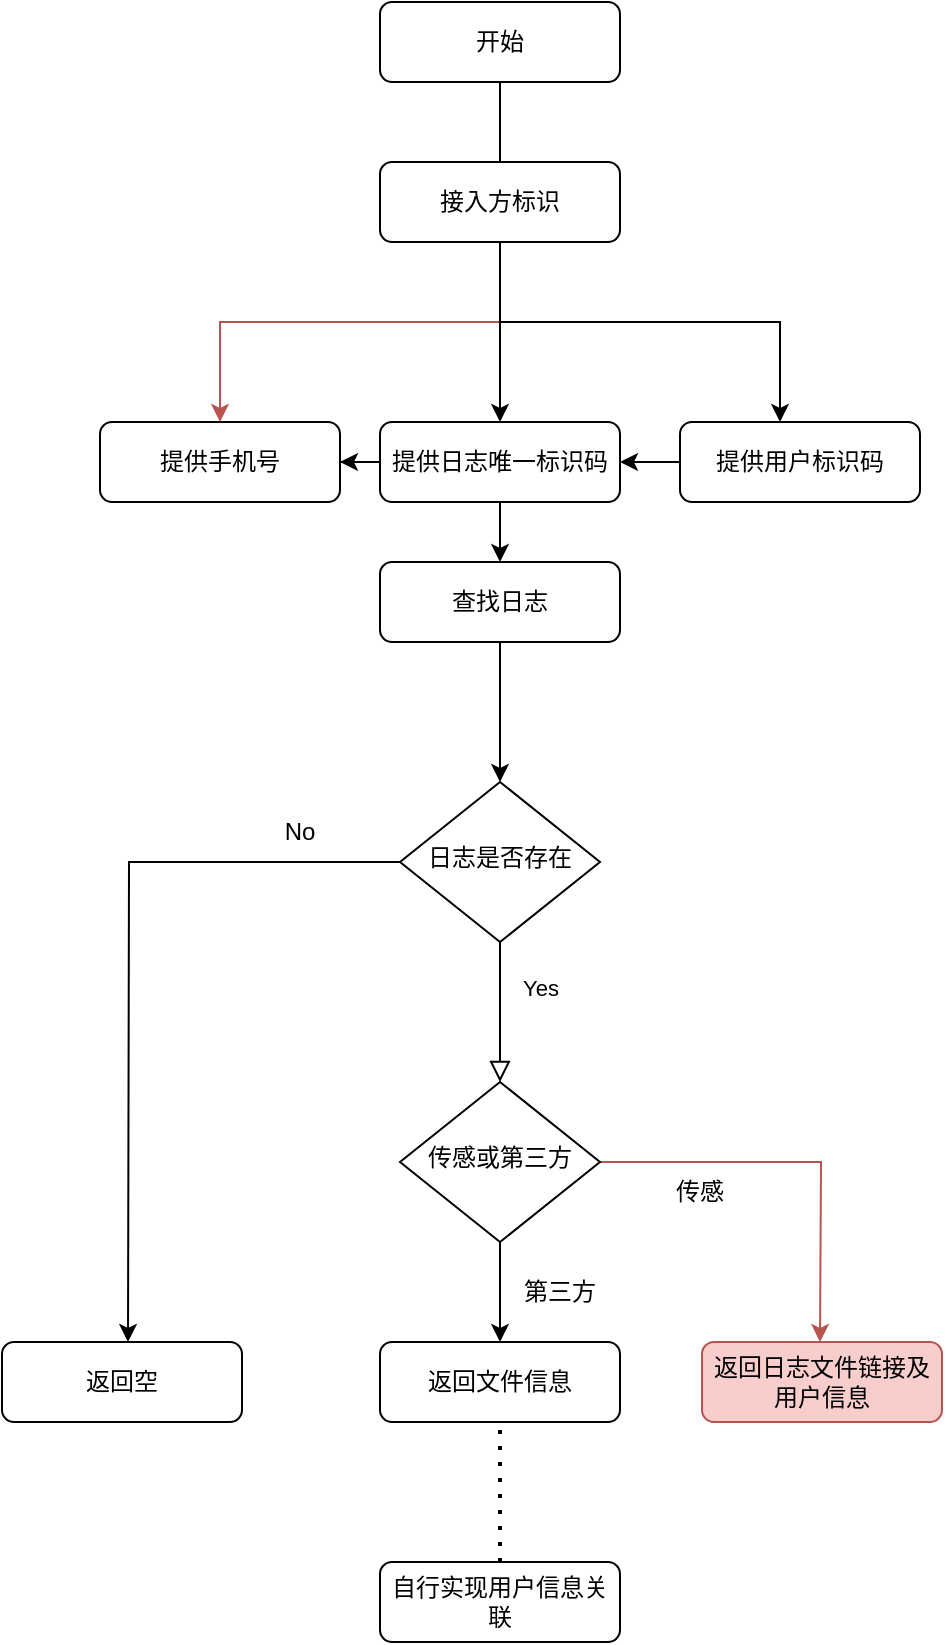 <mxfile version="21.2.9" type="github">
  <diagram id="C5RBs43oDa-KdzZeNtuy" name="Page-1">
    <mxGraphModel dx="1434" dy="764" grid="1" gridSize="10" guides="1" tooltips="1" connect="1" arrows="1" fold="1" page="1" pageScale="1" pageWidth="827" pageHeight="1169" math="0" shadow="0">
      <root>
        <mxCell id="WIyWlLk6GJQsqaUBKTNV-0" />
        <mxCell id="WIyWlLk6GJQsqaUBKTNV-1" parent="WIyWlLk6GJQsqaUBKTNV-0" />
        <mxCell id="WIyWlLk6GJQsqaUBKTNV-7" value="提供手机号" style="rounded=1;whiteSpace=wrap;html=1;fontSize=12;glass=0;strokeWidth=1;shadow=0;" parent="WIyWlLk6GJQsqaUBKTNV-1" vertex="1">
          <mxGeometry x="209" y="270" width="120" height="40" as="geometry" />
        </mxCell>
        <mxCell id="nOgqFqpl8-SV1x2qPiuf-6" value="" style="edgeStyle=orthogonalEdgeStyle;rounded=0;orthogonalLoop=1;jettySize=auto;html=1;entryX=0.5;entryY=0;entryDx=0;entryDy=0;fillColor=#f8cecc;strokeColor=#b85450;" edge="1" parent="WIyWlLk6GJQsqaUBKTNV-1" source="nOgqFqpl8-SV1x2qPiuf-0" target="WIyWlLk6GJQsqaUBKTNV-7">
          <mxGeometry relative="1" as="geometry">
            <Array as="points">
              <mxPoint x="409" y="220" />
              <mxPoint x="269" y="220" />
            </Array>
          </mxGeometry>
        </mxCell>
        <mxCell id="nOgqFqpl8-SV1x2qPiuf-7" value="" style="edgeStyle=orthogonalEdgeStyle;rounded=0;orthogonalLoop=1;jettySize=auto;html=1;" edge="1" parent="WIyWlLk6GJQsqaUBKTNV-1" source="nOgqFqpl8-SV1x2qPiuf-0" target="nOgqFqpl8-SV1x2qPiuf-3">
          <mxGeometry relative="1" as="geometry" />
        </mxCell>
        <mxCell id="nOgqFqpl8-SV1x2qPiuf-0" value="开始" style="rounded=1;whiteSpace=wrap;html=1;fontSize=12;glass=0;strokeWidth=1;shadow=0;" vertex="1" parent="WIyWlLk6GJQsqaUBKTNV-1">
          <mxGeometry x="349" y="60" width="120" height="40" as="geometry" />
        </mxCell>
        <mxCell id="nOgqFqpl8-SV1x2qPiuf-43" value="" style="edgeStyle=orthogonalEdgeStyle;rounded=0;orthogonalLoop=1;jettySize=auto;html=1;" edge="1" parent="WIyWlLk6GJQsqaUBKTNV-1" source="nOgqFqpl8-SV1x2qPiuf-3" target="nOgqFqpl8-SV1x2qPiuf-35">
          <mxGeometry relative="1" as="geometry" />
        </mxCell>
        <mxCell id="nOgqFqpl8-SV1x2qPiuf-47" value="" style="edgeStyle=orthogonalEdgeStyle;rounded=0;orthogonalLoop=1;jettySize=auto;html=1;" edge="1" parent="WIyWlLk6GJQsqaUBKTNV-1" source="nOgqFqpl8-SV1x2qPiuf-3" target="WIyWlLk6GJQsqaUBKTNV-7">
          <mxGeometry relative="1" as="geometry" />
        </mxCell>
        <mxCell id="nOgqFqpl8-SV1x2qPiuf-3" value="提供日志唯一标识码" style="rounded=1;whiteSpace=wrap;html=1;fontSize=12;glass=0;strokeWidth=1;shadow=0;" vertex="1" parent="WIyWlLk6GJQsqaUBKTNV-1">
          <mxGeometry x="349" y="270" width="120" height="40" as="geometry" />
        </mxCell>
        <mxCell id="nOgqFqpl8-SV1x2qPiuf-46" value="" style="edgeStyle=orthogonalEdgeStyle;rounded=0;orthogonalLoop=1;jettySize=auto;html=1;" edge="1" parent="WIyWlLk6GJQsqaUBKTNV-1" source="nOgqFqpl8-SV1x2qPiuf-5" target="nOgqFqpl8-SV1x2qPiuf-3">
          <mxGeometry relative="1" as="geometry" />
        </mxCell>
        <mxCell id="nOgqFqpl8-SV1x2qPiuf-5" value="提供用户标识码" style="rounded=1;whiteSpace=wrap;html=1;fontSize=12;glass=0;strokeWidth=1;shadow=0;" vertex="1" parent="WIyWlLk6GJQsqaUBKTNV-1">
          <mxGeometry x="499" y="270" width="120" height="40" as="geometry" />
        </mxCell>
        <mxCell id="nOgqFqpl8-SV1x2qPiuf-8" value="" style="edgeStyle=orthogonalEdgeStyle;rounded=0;orthogonalLoop=1;jettySize=auto;html=1;" edge="1" parent="WIyWlLk6GJQsqaUBKTNV-1">
          <mxGeometry relative="1" as="geometry">
            <mxPoint x="409" y="210" as="sourcePoint" />
            <mxPoint x="549" y="270" as="targetPoint" />
            <Array as="points">
              <mxPoint x="409" y="220" />
              <mxPoint x="549" y="220" />
            </Array>
          </mxGeometry>
        </mxCell>
        <mxCell id="nOgqFqpl8-SV1x2qPiuf-28" value="Yes" style="edgeStyle=orthogonalEdgeStyle;rounded=0;html=1;jettySize=auto;orthogonalLoop=1;fontSize=11;endArrow=block;endFill=0;endSize=8;strokeWidth=1;shadow=0;labelBackgroundColor=none;" edge="1" parent="WIyWlLk6GJQsqaUBKTNV-1" source="nOgqFqpl8-SV1x2qPiuf-30" target="nOgqFqpl8-SV1x2qPiuf-49">
          <mxGeometry x="-0.339" y="20" relative="1" as="geometry">
            <mxPoint as="offset" />
            <mxPoint x="363" y="640" as="targetPoint" />
          </mxGeometry>
        </mxCell>
        <mxCell id="nOgqFqpl8-SV1x2qPiuf-30" value="日志是否存在" style="rhombus;whiteSpace=wrap;html=1;shadow=0;fontFamily=Helvetica;fontSize=12;align=center;strokeWidth=1;spacing=6;spacingTop=-4;" vertex="1" parent="WIyWlLk6GJQsqaUBKTNV-1">
          <mxGeometry x="359" y="450" width="100" height="80" as="geometry" />
        </mxCell>
        <mxCell id="nOgqFqpl8-SV1x2qPiuf-31" value="返回空" style="rounded=1;whiteSpace=wrap;html=1;fontSize=12;glass=0;strokeWidth=1;shadow=0;" vertex="1" parent="WIyWlLk6GJQsqaUBKTNV-1">
          <mxGeometry x="160" y="730" width="120" height="40" as="geometry" />
        </mxCell>
        <mxCell id="nOgqFqpl8-SV1x2qPiuf-32" value="返回日志文件链接及用户信息" style="rounded=1;whiteSpace=wrap;html=1;fontSize=12;glass=0;strokeWidth=1;shadow=0;fillColor=#f8cecc;strokeColor=#b85450;" vertex="1" parent="WIyWlLk6GJQsqaUBKTNV-1">
          <mxGeometry x="510" y="730" width="120" height="40" as="geometry" />
        </mxCell>
        <mxCell id="nOgqFqpl8-SV1x2qPiuf-63" value="" style="edgeStyle=orthogonalEdgeStyle;rounded=0;orthogonalLoop=1;jettySize=auto;html=1;" edge="1" parent="WIyWlLk6GJQsqaUBKTNV-1" source="nOgqFqpl8-SV1x2qPiuf-35" target="nOgqFqpl8-SV1x2qPiuf-30">
          <mxGeometry relative="1" as="geometry" />
        </mxCell>
        <mxCell id="nOgqFqpl8-SV1x2qPiuf-35" value="查找日志" style="rounded=1;whiteSpace=wrap;html=1;fontSize=12;glass=0;strokeWidth=1;shadow=0;" vertex="1" parent="WIyWlLk6GJQsqaUBKTNV-1">
          <mxGeometry x="349" y="340" width="120" height="40" as="geometry" />
        </mxCell>
        <mxCell id="nOgqFqpl8-SV1x2qPiuf-50" value="" style="edgeStyle=orthogonalEdgeStyle;rounded=0;orthogonalLoop=1;jettySize=auto;html=1;fillColor=#f8cecc;strokeColor=#b85450;" edge="1" parent="WIyWlLk6GJQsqaUBKTNV-1" source="nOgqFqpl8-SV1x2qPiuf-49">
          <mxGeometry relative="1" as="geometry">
            <mxPoint x="569" y="730" as="targetPoint" />
          </mxGeometry>
        </mxCell>
        <mxCell id="nOgqFqpl8-SV1x2qPiuf-56" value="" style="edgeStyle=orthogonalEdgeStyle;rounded=0;orthogonalLoop=1;jettySize=auto;html=1;" edge="1" parent="WIyWlLk6GJQsqaUBKTNV-1" source="nOgqFqpl8-SV1x2qPiuf-49" target="nOgqFqpl8-SV1x2qPiuf-55">
          <mxGeometry relative="1" as="geometry" />
        </mxCell>
        <mxCell id="nOgqFqpl8-SV1x2qPiuf-49" value="传感或第三方" style="rhombus;whiteSpace=wrap;html=1;shadow=0;fontFamily=Helvetica;fontSize=12;align=center;strokeWidth=1;spacing=6;spacingTop=-4;" vertex="1" parent="WIyWlLk6GJQsqaUBKTNV-1">
          <mxGeometry x="359" y="600" width="100" height="80" as="geometry" />
        </mxCell>
        <mxCell id="nOgqFqpl8-SV1x2qPiuf-53" value="传感" style="text;strokeColor=none;align=center;fillColor=none;html=1;verticalAlign=middle;whiteSpace=wrap;rounded=0;" vertex="1" parent="WIyWlLk6GJQsqaUBKTNV-1">
          <mxGeometry x="479" y="640" width="60" height="30" as="geometry" />
        </mxCell>
        <mxCell id="nOgqFqpl8-SV1x2qPiuf-54" value="第三方" style="text;strokeColor=none;align=center;fillColor=none;html=1;verticalAlign=middle;whiteSpace=wrap;rounded=0;" vertex="1" parent="WIyWlLk6GJQsqaUBKTNV-1">
          <mxGeometry x="409" y="690" width="60" height="30" as="geometry" />
        </mxCell>
        <mxCell id="nOgqFqpl8-SV1x2qPiuf-55" value="返回文件信息" style="rounded=1;whiteSpace=wrap;html=1;fontSize=12;glass=0;strokeWidth=1;shadow=0;" vertex="1" parent="WIyWlLk6GJQsqaUBKTNV-1">
          <mxGeometry x="349" y="730" width="120" height="40" as="geometry" />
        </mxCell>
        <mxCell id="nOgqFqpl8-SV1x2qPiuf-59" value="" style="endArrow=none;dashed=1;html=1;dashPattern=1 3;strokeWidth=2;rounded=0;entryX=0.5;entryY=1;entryDx=0;entryDy=0;" edge="1" parent="WIyWlLk6GJQsqaUBKTNV-1" target="nOgqFqpl8-SV1x2qPiuf-55">
          <mxGeometry width="50" height="50" relative="1" as="geometry">
            <mxPoint x="409" y="840" as="sourcePoint" />
            <mxPoint x="399" y="810" as="targetPoint" />
          </mxGeometry>
        </mxCell>
        <mxCell id="nOgqFqpl8-SV1x2qPiuf-60" value="自行实现用户信息关联" style="rounded=1;whiteSpace=wrap;html=1;fontSize=12;glass=0;strokeWidth=1;shadow=0;" vertex="1" parent="WIyWlLk6GJQsqaUBKTNV-1">
          <mxGeometry x="349" y="840" width="120" height="40" as="geometry" />
        </mxCell>
        <mxCell id="nOgqFqpl8-SV1x2qPiuf-61" value="接入方标识" style="rounded=1;whiteSpace=wrap;html=1;fontSize=12;glass=0;strokeWidth=1;shadow=0;" vertex="1" parent="WIyWlLk6GJQsqaUBKTNV-1">
          <mxGeometry x="349" y="140" width="120" height="40" as="geometry" />
        </mxCell>
        <mxCell id="nOgqFqpl8-SV1x2qPiuf-64" value="" style="edgeStyle=orthogonalEdgeStyle;rounded=0;orthogonalLoop=1;jettySize=auto;html=1;entryX=0.5;entryY=0;entryDx=0;entryDy=0;exitX=0;exitY=0.5;exitDx=0;exitDy=0;" edge="1" parent="WIyWlLk6GJQsqaUBKTNV-1" source="nOgqFqpl8-SV1x2qPiuf-30">
          <mxGeometry relative="1" as="geometry">
            <mxPoint x="179" y="480" as="sourcePoint" />
            <mxPoint x="223" y="730" as="targetPoint" />
          </mxGeometry>
        </mxCell>
        <mxCell id="nOgqFqpl8-SV1x2qPiuf-65" value="No" style="text;strokeColor=none;align=center;fillColor=none;html=1;verticalAlign=middle;whiteSpace=wrap;rounded=0;" vertex="1" parent="WIyWlLk6GJQsqaUBKTNV-1">
          <mxGeometry x="279" y="460" width="60" height="30" as="geometry" />
        </mxCell>
      </root>
    </mxGraphModel>
  </diagram>
</mxfile>
